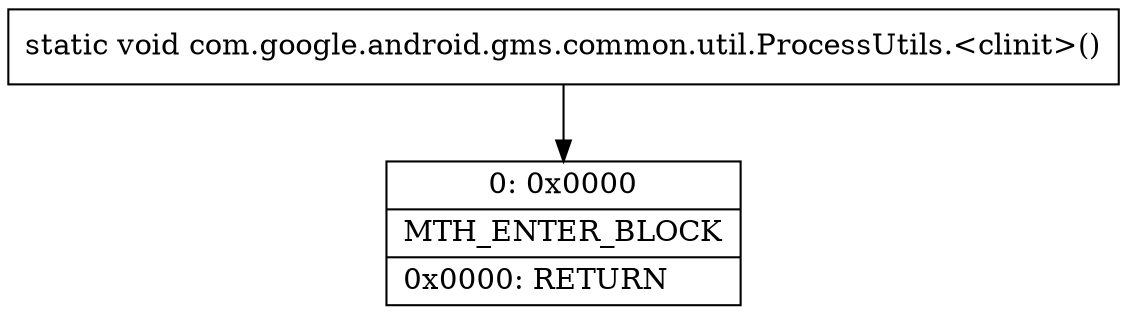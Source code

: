 digraph "CFG forcom.google.android.gms.common.util.ProcessUtils.\<clinit\>()V" {
Node_0 [shape=record,label="{0\:\ 0x0000|MTH_ENTER_BLOCK\l|0x0000: RETURN   \l}"];
MethodNode[shape=record,label="{static void com.google.android.gms.common.util.ProcessUtils.\<clinit\>() }"];
MethodNode -> Node_0;
}

